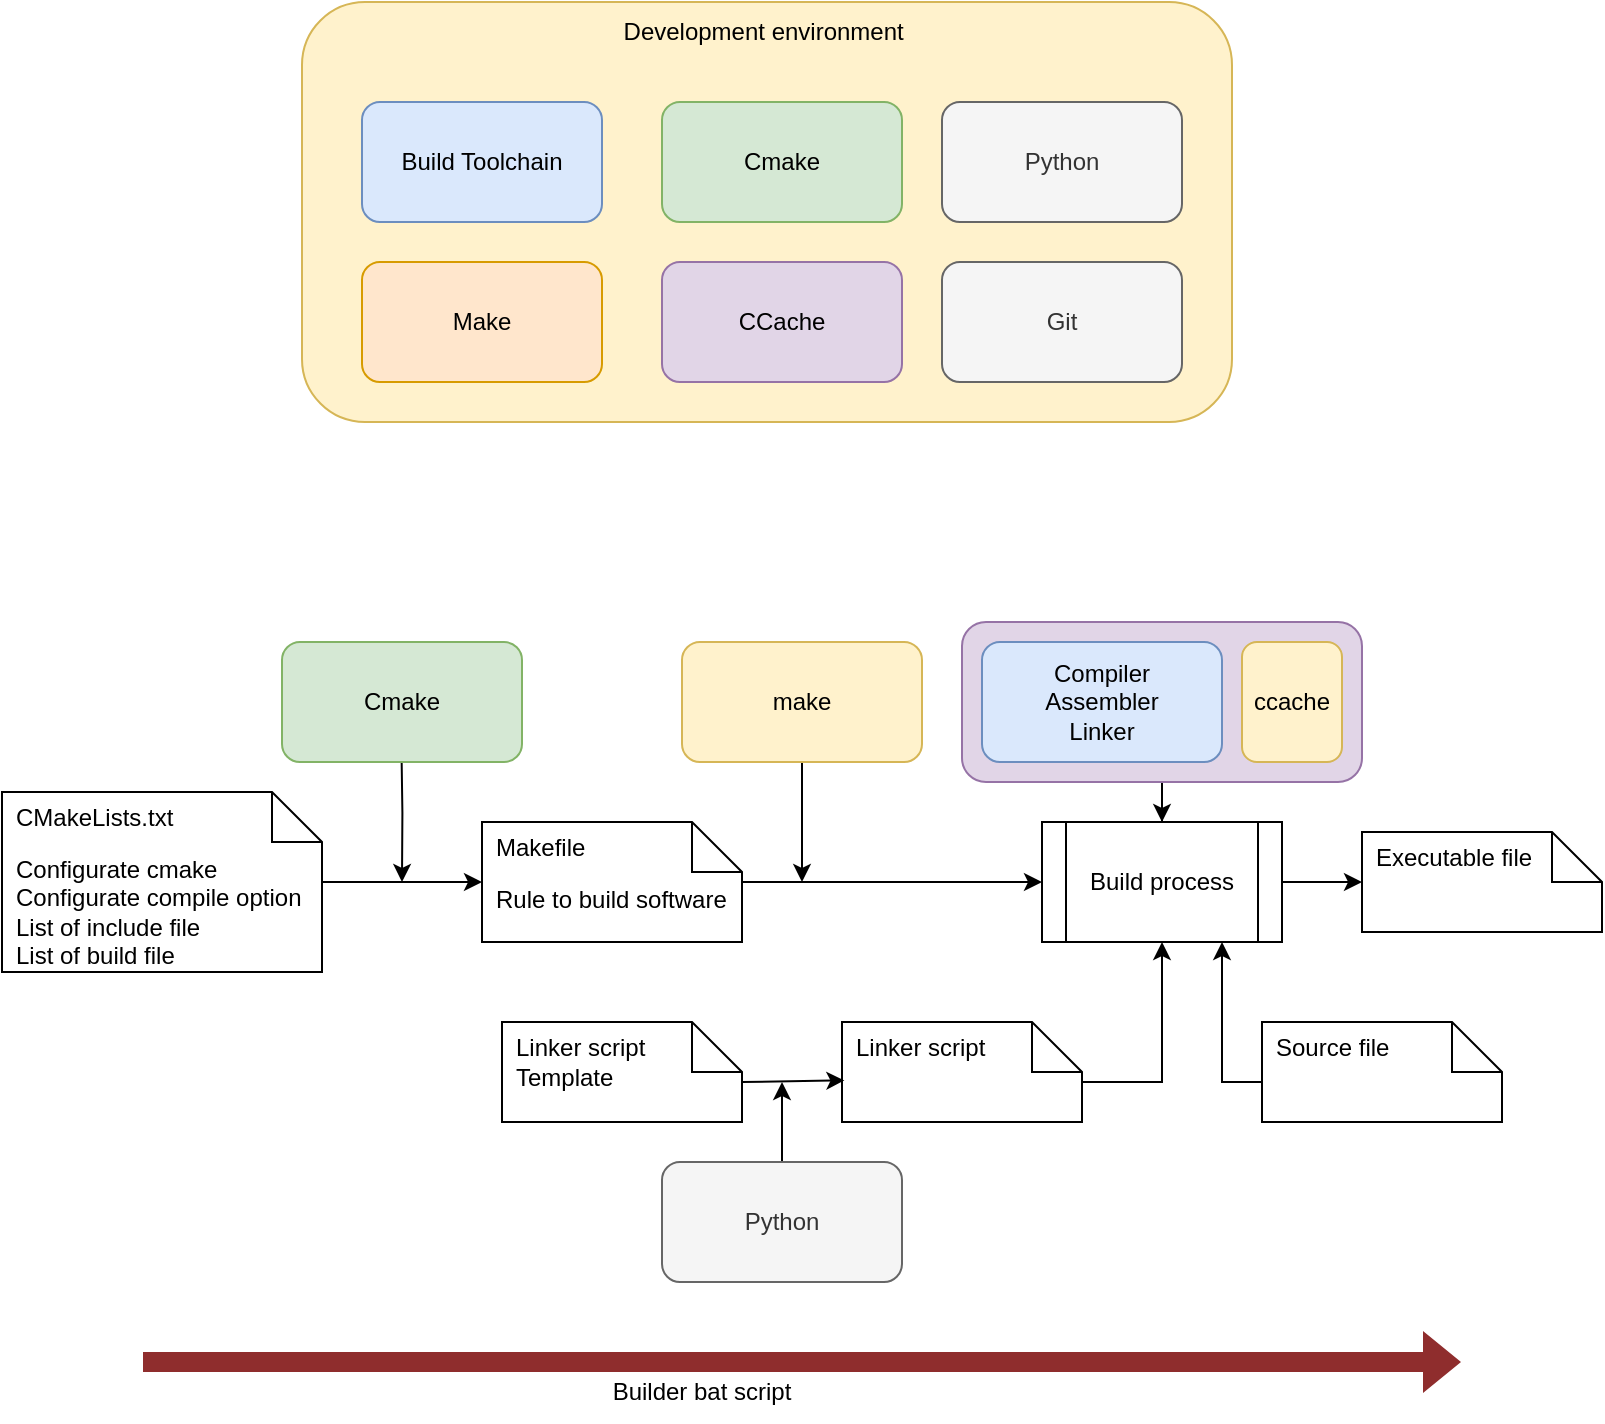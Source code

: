 <mxfile version="21.5.1" type="device">
  <diagram name="Env-Dev" id="uR18QYMF6p9PCbFV5IYF">
    <mxGraphModel dx="683" dy="421" grid="0" gridSize="10" guides="1" tooltips="1" connect="1" arrows="1" fold="1" page="0" pageScale="1" pageWidth="850" pageHeight="1100" math="0" shadow="0">
      <root>
        <mxCell id="0" />
        <mxCell id="1" parent="0" />
        <mxCell id="tig4mWkhuEzKpvRcBq7Y-42" value="" style="group" vertex="1" connectable="0" parent="1">
          <mxGeometry x="360" y="220" width="465" height="210" as="geometry" />
        </mxCell>
        <mxCell id="tig4mWkhuEzKpvRcBq7Y-1" value="" style="rounded=1;whiteSpace=wrap;html=1;fillColor=#fff2cc;strokeColor=#d6b656;" vertex="1" parent="tig4mWkhuEzKpvRcBq7Y-42">
          <mxGeometry width="465" height="210" as="geometry" />
        </mxCell>
        <mxCell id="tig4mWkhuEzKpvRcBq7Y-24" value="Development environment&amp;nbsp;" style="text;html=1;strokeColor=none;fillColor=none;align=center;verticalAlign=middle;whiteSpace=wrap;rounded=0;" vertex="1" parent="tig4mWkhuEzKpvRcBq7Y-42">
          <mxGeometry width="465" height="30" as="geometry" />
        </mxCell>
        <mxCell id="tig4mWkhuEzKpvRcBq7Y-25" value="Python" style="rounded=1;whiteSpace=wrap;html=1;fillColor=#f5f5f5;fontColor=#333333;strokeColor=#666666;" vertex="1" parent="tig4mWkhuEzKpvRcBq7Y-42">
          <mxGeometry x="320" y="50" width="120" height="60" as="geometry" />
        </mxCell>
        <mxCell id="tig4mWkhuEzKpvRcBq7Y-43" value="Git" style="rounded=1;whiteSpace=wrap;html=1;fillColor=#f5f5f5;fontColor=#333333;strokeColor=#666666;" vertex="1" parent="tig4mWkhuEzKpvRcBq7Y-42">
          <mxGeometry x="320" y="130" width="120" height="60" as="geometry" />
        </mxCell>
        <mxCell id="tig4mWkhuEzKpvRcBq7Y-2" value="Build Toolchain" style="rounded=1;whiteSpace=wrap;html=1;fillColor=#dae8fc;strokeColor=#6c8ebf;" vertex="1" parent="1">
          <mxGeometry x="390" y="270" width="120" height="60" as="geometry" />
        </mxCell>
        <mxCell id="tig4mWkhuEzKpvRcBq7Y-3" value="Cmake" style="rounded=1;whiteSpace=wrap;html=1;fillColor=#d5e8d4;strokeColor=#82b366;" vertex="1" parent="1">
          <mxGeometry x="540" y="270" width="120" height="60" as="geometry" />
        </mxCell>
        <mxCell id="tig4mWkhuEzKpvRcBq7Y-4" value="Make" style="rounded=1;whiteSpace=wrap;html=1;fillColor=#ffe6cc;strokeColor=#d79b00;" vertex="1" parent="1">
          <mxGeometry x="390" y="350" width="120" height="60" as="geometry" />
        </mxCell>
        <mxCell id="tig4mWkhuEzKpvRcBq7Y-5" value="CCache" style="rounded=1;whiteSpace=wrap;html=1;fillColor=#e1d5e7;strokeColor=#9673a6;" vertex="1" parent="1">
          <mxGeometry x="540" y="350" width="120" height="60" as="geometry" />
        </mxCell>
        <mxCell id="tig4mWkhuEzKpvRcBq7Y-6" style="edgeStyle=orthogonalEdgeStyle;rounded=0;orthogonalLoop=1;jettySize=auto;html=1;entryX=0.5;entryY=0;entryDx=0;entryDy=0;" edge="1" parent="1" source="tig4mWkhuEzKpvRcBq7Y-7" target="tig4mWkhuEzKpvRcBq7Y-19">
          <mxGeometry relative="1" as="geometry" />
        </mxCell>
        <mxCell id="tig4mWkhuEzKpvRcBq7Y-7" value="" style="rounded=1;whiteSpace=wrap;html=1;fillColor=#e1d5e7;strokeColor=#9673a6;" vertex="1" parent="1">
          <mxGeometry x="690" y="530" width="200" height="80" as="geometry" />
        </mxCell>
        <mxCell id="tig4mWkhuEzKpvRcBq7Y-8" style="edgeStyle=orthogonalEdgeStyle;rounded=0;orthogonalLoop=1;jettySize=auto;html=1;" edge="1" parent="1">
          <mxGeometry relative="1" as="geometry">
            <mxPoint x="410" y="660" as="targetPoint" />
            <mxPoint x="409.69" y="590" as="sourcePoint" />
          </mxGeometry>
        </mxCell>
        <mxCell id="tig4mWkhuEzKpvRcBq7Y-9" value="Cmake" style="rounded=1;whiteSpace=wrap;html=1;fillColor=#d5e8d4;strokeColor=#82b366;" vertex="1" parent="1">
          <mxGeometry x="350" y="540" width="120" height="60" as="geometry" />
        </mxCell>
        <mxCell id="tig4mWkhuEzKpvRcBq7Y-10" style="edgeStyle=orthogonalEdgeStyle;rounded=0;orthogonalLoop=1;jettySize=auto;html=1;entryX=0;entryY=0.5;entryDx=0;entryDy=0;entryPerimeter=0;" edge="1" parent="1" source="tig4mWkhuEzKpvRcBq7Y-11" target="tig4mWkhuEzKpvRcBq7Y-14">
          <mxGeometry relative="1" as="geometry" />
        </mxCell>
        <mxCell id="tig4mWkhuEzKpvRcBq7Y-11" value="Configurate cmake&lt;br&gt;Configurate compile option&lt;br&gt;List of include file&lt;br&gt;List of build file&amp;nbsp;" style="shape=note2;boundedLbl=1;whiteSpace=wrap;html=1;size=25;verticalAlign=top;align=left;spacingLeft=5;whiteSpace=wrap;" vertex="1" parent="1">
          <mxGeometry x="210" y="615" width="160" height="90" as="geometry" />
        </mxCell>
        <mxCell id="tig4mWkhuEzKpvRcBq7Y-12" value="CMakeLists.txt" style="resizeWidth=1;part=1;html=1;strokeColor=none;fillColor=none;align=left;spacingLeft=5;whiteSpace=wrap;" vertex="1" parent="tig4mWkhuEzKpvRcBq7Y-11">
          <mxGeometry width="160" height="25" relative="1" as="geometry" />
        </mxCell>
        <mxCell id="tig4mWkhuEzKpvRcBq7Y-13" style="edgeStyle=orthogonalEdgeStyle;rounded=0;orthogonalLoop=1;jettySize=auto;html=1;entryX=0;entryY=0.5;entryDx=0;entryDy=0;" edge="1" parent="1" source="tig4mWkhuEzKpvRcBq7Y-14" target="tig4mWkhuEzKpvRcBq7Y-19">
          <mxGeometry relative="1" as="geometry" />
        </mxCell>
        <mxCell id="tig4mWkhuEzKpvRcBq7Y-14" value="Rule to build software" style="shape=note2;boundedLbl=1;whiteSpace=wrap;html=1;size=25;verticalAlign=top;align=left;spacingLeft=5;whiteSpace=wrap;" vertex="1" parent="1">
          <mxGeometry x="450" y="630" width="130" height="60" as="geometry" />
        </mxCell>
        <mxCell id="tig4mWkhuEzKpvRcBq7Y-15" value="Makefile" style="resizeWidth=1;part=1;html=1;strokeColor=none;fillColor=none;align=left;spacingLeft=5;whiteSpace=wrap;" vertex="1" parent="tig4mWkhuEzKpvRcBq7Y-14">
          <mxGeometry width="130" height="25" relative="1" as="geometry" />
        </mxCell>
        <mxCell id="tig4mWkhuEzKpvRcBq7Y-16" style="edgeStyle=orthogonalEdgeStyle;rounded=0;orthogonalLoop=1;jettySize=auto;html=1;" edge="1" parent="1" source="tig4mWkhuEzKpvRcBq7Y-17">
          <mxGeometry relative="1" as="geometry">
            <mxPoint x="610" y="660" as="targetPoint" />
          </mxGeometry>
        </mxCell>
        <mxCell id="tig4mWkhuEzKpvRcBq7Y-17" value="make" style="rounded=1;whiteSpace=wrap;html=1;fillColor=#fff2cc;strokeColor=#d6b656;" vertex="1" parent="1">
          <mxGeometry x="550" y="540" width="120" height="60" as="geometry" />
        </mxCell>
        <mxCell id="tig4mWkhuEzKpvRcBq7Y-18" style="edgeStyle=orthogonalEdgeStyle;rounded=0;orthogonalLoop=1;jettySize=auto;html=1;entryX=0;entryY=1;entryDx=0;entryDy=0;" edge="1" parent="1" source="tig4mWkhuEzKpvRcBq7Y-19" target="tig4mWkhuEzKpvRcBq7Y-23">
          <mxGeometry relative="1" as="geometry">
            <Array as="points">
              <mxPoint x="890" y="660" />
              <mxPoint x="890" y="660" />
            </Array>
          </mxGeometry>
        </mxCell>
        <mxCell id="tig4mWkhuEzKpvRcBq7Y-19" value="Build process" style="shape=process;whiteSpace=wrap;html=1;backgroundOutline=1;" vertex="1" parent="1">
          <mxGeometry x="730" y="630" width="120" height="60" as="geometry" />
        </mxCell>
        <mxCell id="tig4mWkhuEzKpvRcBq7Y-20" value="Compiler&lt;br&gt;Assembler&lt;br&gt;Linker" style="rounded=1;whiteSpace=wrap;html=1;fillColor=#dae8fc;strokeColor=#6c8ebf;" vertex="1" parent="1">
          <mxGeometry x="700" y="540" width="120" height="60" as="geometry" />
        </mxCell>
        <mxCell id="tig4mWkhuEzKpvRcBq7Y-21" value="ccache" style="rounded=1;whiteSpace=wrap;html=1;fillColor=#fff2cc;strokeColor=#d6b656;" vertex="1" parent="1">
          <mxGeometry x="830" y="540" width="50" height="60" as="geometry" />
        </mxCell>
        <mxCell id="tig4mWkhuEzKpvRcBq7Y-22" value="" style="shape=note2;boundedLbl=1;whiteSpace=wrap;html=1;size=25;verticalAlign=top;align=left;spacingLeft=5;whiteSpace=wrap;" vertex="1" parent="1">
          <mxGeometry x="890" y="635" width="120" height="50" as="geometry" />
        </mxCell>
        <mxCell id="tig4mWkhuEzKpvRcBq7Y-23" value="Executable file" style="resizeWidth=1;part=1;html=1;strokeColor=none;fillColor=none;align=left;spacingLeft=5;whiteSpace=wrap;" vertex="1" parent="tig4mWkhuEzKpvRcBq7Y-22">
          <mxGeometry width="120.0" height="25" relative="1" as="geometry" />
        </mxCell>
        <mxCell id="tig4mWkhuEzKpvRcBq7Y-28" style="edgeStyle=orthogonalEdgeStyle;rounded=0;orthogonalLoop=1;jettySize=auto;html=1;entryX=0.5;entryY=1;entryDx=0;entryDy=0;" edge="1" parent="1" source="tig4mWkhuEzKpvRcBq7Y-26" target="tig4mWkhuEzKpvRcBq7Y-19">
          <mxGeometry relative="1" as="geometry">
            <Array as="points">
              <mxPoint x="790" y="760" />
            </Array>
          </mxGeometry>
        </mxCell>
        <mxCell id="tig4mWkhuEzKpvRcBq7Y-26" value="" style="shape=note2;boundedLbl=1;whiteSpace=wrap;html=1;size=25;verticalAlign=top;align=left;spacingLeft=5;whiteSpace=wrap;" vertex="1" parent="1">
          <mxGeometry x="630" y="730" width="120" height="50" as="geometry" />
        </mxCell>
        <mxCell id="tig4mWkhuEzKpvRcBq7Y-27" value="Linker script" style="resizeWidth=1;part=1;html=1;strokeColor=none;fillColor=none;align=left;spacingLeft=5;whiteSpace=wrap;" vertex="1" parent="tig4mWkhuEzKpvRcBq7Y-26">
          <mxGeometry width="120.0" height="25" relative="1" as="geometry" />
        </mxCell>
        <mxCell id="tig4mWkhuEzKpvRcBq7Y-34" style="edgeStyle=orthogonalEdgeStyle;rounded=0;orthogonalLoop=1;jettySize=auto;html=1;" edge="1" parent="1" source="tig4mWkhuEzKpvRcBq7Y-29">
          <mxGeometry relative="1" as="geometry">
            <mxPoint x="600" y="760" as="targetPoint" />
          </mxGeometry>
        </mxCell>
        <mxCell id="tig4mWkhuEzKpvRcBq7Y-29" value="Python" style="rounded=1;whiteSpace=wrap;html=1;fillColor=#f5f5f5;fontColor=#333333;strokeColor=#666666;" vertex="1" parent="1">
          <mxGeometry x="540" y="800" width="120" height="60" as="geometry" />
        </mxCell>
        <mxCell id="tig4mWkhuEzKpvRcBq7Y-30" value="" style="shape=note2;boundedLbl=1;whiteSpace=wrap;html=1;size=25;verticalAlign=top;align=left;spacingLeft=5;whiteSpace=wrap;" vertex="1" parent="1">
          <mxGeometry x="460" y="730" width="120" height="50" as="geometry" />
        </mxCell>
        <mxCell id="tig4mWkhuEzKpvRcBq7Y-31" value="Linker script&lt;br&gt;Template" style="resizeWidth=1;part=1;html=1;strokeColor=none;fillColor=none;align=left;spacingLeft=5;whiteSpace=wrap;" vertex="1" parent="tig4mWkhuEzKpvRcBq7Y-30">
          <mxGeometry width="120" height="40" relative="1" as="geometry" />
        </mxCell>
        <mxCell id="tig4mWkhuEzKpvRcBq7Y-33" value="" style="endArrow=classic;html=1;rounded=0;exitX=1;exitY=0.75;exitDx=0;exitDy=0;entryX=0.01;entryY=0.584;entryDx=0;entryDy=0;entryPerimeter=0;" edge="1" parent="1" source="tig4mWkhuEzKpvRcBq7Y-31" target="tig4mWkhuEzKpvRcBq7Y-26">
          <mxGeometry width="50" height="50" relative="1" as="geometry">
            <mxPoint x="610" y="740" as="sourcePoint" />
            <mxPoint x="660" y="690" as="targetPoint" />
          </mxGeometry>
        </mxCell>
        <mxCell id="tig4mWkhuEzKpvRcBq7Y-37" style="edgeStyle=orthogonalEdgeStyle;rounded=0;orthogonalLoop=1;jettySize=auto;html=1;entryX=0.75;entryY=1;entryDx=0;entryDy=0;" edge="1" parent="1" source="tig4mWkhuEzKpvRcBq7Y-35" target="tig4mWkhuEzKpvRcBq7Y-19">
          <mxGeometry relative="1" as="geometry">
            <Array as="points">
              <mxPoint x="820" y="760" />
            </Array>
          </mxGeometry>
        </mxCell>
        <mxCell id="tig4mWkhuEzKpvRcBq7Y-35" value="" style="shape=note2;boundedLbl=1;whiteSpace=wrap;html=1;size=25;verticalAlign=top;align=left;spacingLeft=5;whiteSpace=wrap;" vertex="1" parent="1">
          <mxGeometry x="840" y="730" width="120" height="50" as="geometry" />
        </mxCell>
        <mxCell id="tig4mWkhuEzKpvRcBq7Y-36" value="Source file" style="resizeWidth=1;part=1;html=1;strokeColor=none;fillColor=none;align=left;spacingLeft=5;whiteSpace=wrap;" vertex="1" parent="tig4mWkhuEzKpvRcBq7Y-35">
          <mxGeometry width="120.0" height="25" relative="1" as="geometry" />
        </mxCell>
        <mxCell id="tig4mWkhuEzKpvRcBq7Y-38" value="" style="shape=flexArrow;endArrow=classic;html=1;rounded=0;strokeColor=none;fillColor=#8f2d2d;" edge="1" parent="1">
          <mxGeometry width="50" height="50" relative="1" as="geometry">
            <mxPoint x="280" y="900" as="sourcePoint" />
            <mxPoint x="940" y="900" as="targetPoint" />
          </mxGeometry>
        </mxCell>
        <mxCell id="tig4mWkhuEzKpvRcBq7Y-39" value="Builder bat script" style="text;html=1;strokeColor=none;fillColor=none;align=center;verticalAlign=middle;whiteSpace=wrap;rounded=0;" vertex="1" parent="1">
          <mxGeometry x="440" y="900" width="240" height="30" as="geometry" />
        </mxCell>
      </root>
    </mxGraphModel>
  </diagram>
</mxfile>
